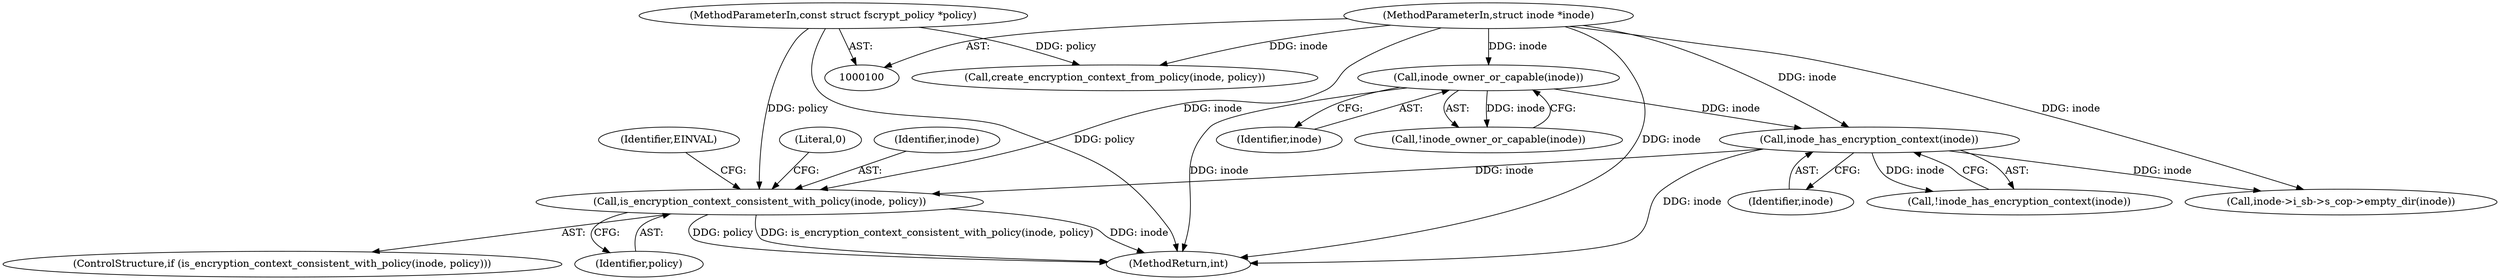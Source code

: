 digraph "0_linux_163ae1c6ad6299b19e22b4a35d5ab24a89791a98@API" {
"1000149" [label="(Call,is_encryption_context_consistent_with_policy(inode, policy))"];
"1000122" [label="(Call,inode_has_encryption_context(inode))"];
"1000106" [label="(Call,inode_owner_or_capable(inode))"];
"1000101" [label="(MethodParameterIn,struct inode *inode)"];
"1000102" [label="(MethodParameterIn,const struct fscrypt_policy *policy)"];
"1000121" [label="(Call,!inode_has_encryption_context(inode))"];
"1000150" [label="(Identifier,inode)"];
"1000156" [label="(Identifier,EINVAL)"];
"1000123" [label="(Identifier,inode)"];
"1000145" [label="(Call,create_encryption_context_from_policy(inode, policy))"];
"1000153" [label="(Literal,0)"];
"1000102" [label="(MethodParameterIn,const struct fscrypt_policy *policy)"];
"1000106" [label="(Call,inode_owner_or_capable(inode))"];
"1000105" [label="(Call,!inode_owner_or_capable(inode))"];
"1000157" [label="(MethodReturn,int)"];
"1000151" [label="(Identifier,policy)"];
"1000149" [label="(Call,is_encryption_context_consistent_with_policy(inode, policy))"];
"1000122" [label="(Call,inode_has_encryption_context(inode))"];
"1000148" [label="(ControlStructure,if (is_encryption_context_consistent_with_policy(inode, policy)))"];
"1000107" [label="(Identifier,inode)"];
"1000101" [label="(MethodParameterIn,struct inode *inode)"];
"1000139" [label="(Call,inode->i_sb->s_cop->empty_dir(inode))"];
"1000149" -> "1000148"  [label="AST: "];
"1000149" -> "1000151"  [label="CFG: "];
"1000150" -> "1000149"  [label="AST: "];
"1000151" -> "1000149"  [label="AST: "];
"1000153" -> "1000149"  [label="CFG: "];
"1000156" -> "1000149"  [label="CFG: "];
"1000149" -> "1000157"  [label="DDG: is_encryption_context_consistent_with_policy(inode, policy)"];
"1000149" -> "1000157"  [label="DDG: inode"];
"1000149" -> "1000157"  [label="DDG: policy"];
"1000122" -> "1000149"  [label="DDG: inode"];
"1000101" -> "1000149"  [label="DDG: inode"];
"1000102" -> "1000149"  [label="DDG: policy"];
"1000122" -> "1000121"  [label="AST: "];
"1000122" -> "1000123"  [label="CFG: "];
"1000123" -> "1000122"  [label="AST: "];
"1000121" -> "1000122"  [label="CFG: "];
"1000122" -> "1000157"  [label="DDG: inode"];
"1000122" -> "1000121"  [label="DDG: inode"];
"1000106" -> "1000122"  [label="DDG: inode"];
"1000101" -> "1000122"  [label="DDG: inode"];
"1000122" -> "1000139"  [label="DDG: inode"];
"1000106" -> "1000105"  [label="AST: "];
"1000106" -> "1000107"  [label="CFG: "];
"1000107" -> "1000106"  [label="AST: "];
"1000105" -> "1000106"  [label="CFG: "];
"1000106" -> "1000157"  [label="DDG: inode"];
"1000106" -> "1000105"  [label="DDG: inode"];
"1000101" -> "1000106"  [label="DDG: inode"];
"1000101" -> "1000100"  [label="AST: "];
"1000101" -> "1000157"  [label="DDG: inode"];
"1000101" -> "1000139"  [label="DDG: inode"];
"1000101" -> "1000145"  [label="DDG: inode"];
"1000102" -> "1000100"  [label="AST: "];
"1000102" -> "1000157"  [label="DDG: policy"];
"1000102" -> "1000145"  [label="DDG: policy"];
}

